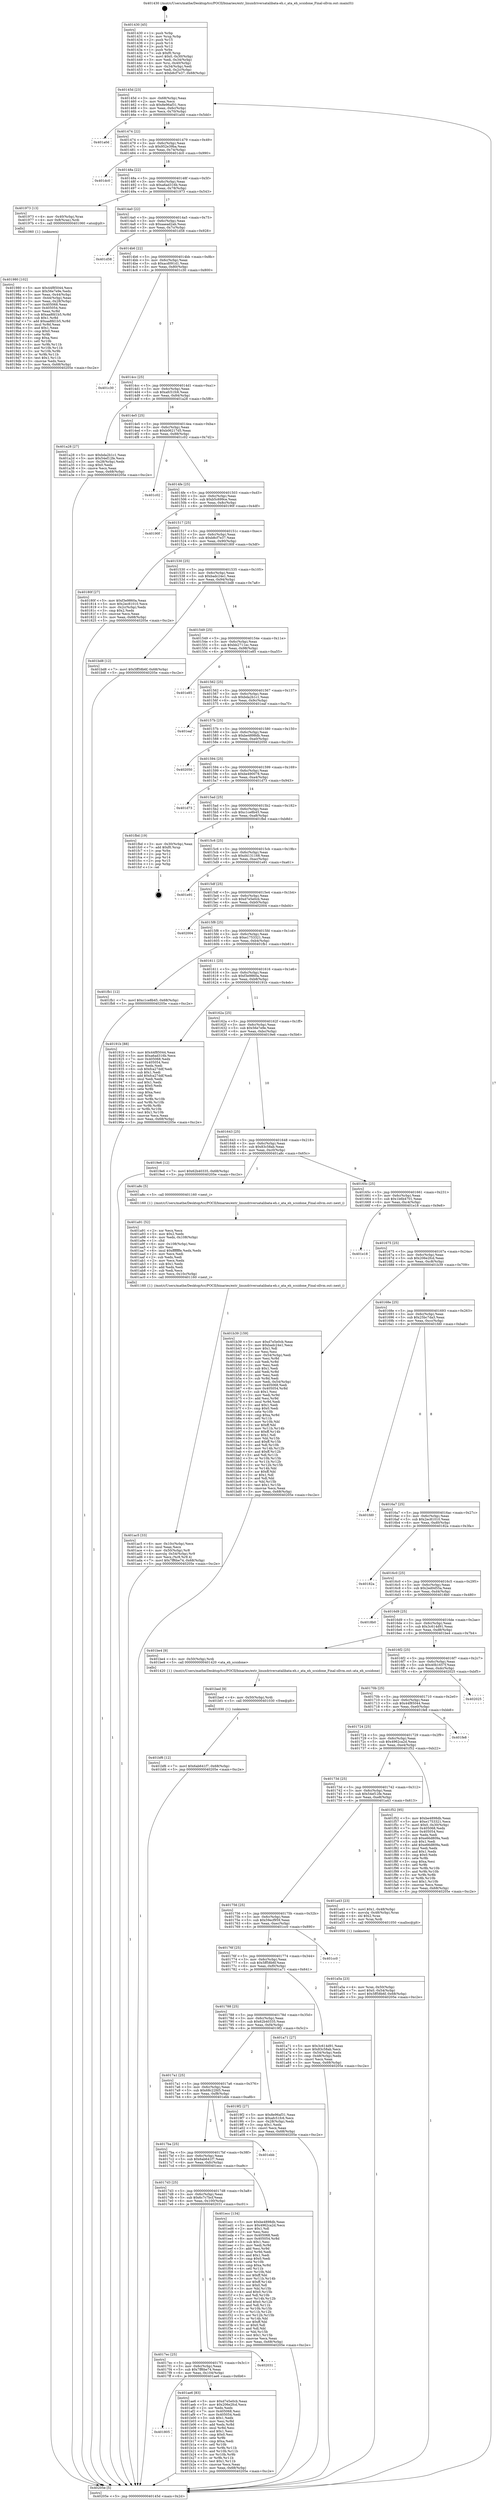 digraph "0x401430" {
  label = "0x401430 (/mnt/c/Users/mathe/Desktop/tcc/POCII/binaries/extr_linuxdriversatalibata-eh.c_ata_eh_scsidone_Final-ollvm.out::main(0))"
  labelloc = "t"
  node[shape=record]

  Entry [label="",width=0.3,height=0.3,shape=circle,fillcolor=black,style=filled]
  "0x40145d" [label="{
     0x40145d [23]\l
     | [instrs]\l
     &nbsp;&nbsp;0x40145d \<+3\>: mov -0x68(%rbp),%eax\l
     &nbsp;&nbsp;0x401460 \<+2\>: mov %eax,%ecx\l
     &nbsp;&nbsp;0x401462 \<+6\>: sub $0x8e96af31,%ecx\l
     &nbsp;&nbsp;0x401468 \<+3\>: mov %eax,-0x6c(%rbp)\l
     &nbsp;&nbsp;0x40146b \<+3\>: mov %ecx,-0x70(%rbp)\l
     &nbsp;&nbsp;0x40146e \<+6\>: je 0000000000401a0d \<main+0x5dd\>\l
  }"]
  "0x401a0d" [label="{
     0x401a0d\l
  }", style=dashed]
  "0x401474" [label="{
     0x401474 [22]\l
     | [instrs]\l
     &nbsp;&nbsp;0x401474 \<+5\>: jmp 0000000000401479 \<main+0x49\>\l
     &nbsp;&nbsp;0x401479 \<+3\>: mov -0x6c(%rbp),%eax\l
     &nbsp;&nbsp;0x40147c \<+5\>: sub $0x952e39ba,%eax\l
     &nbsp;&nbsp;0x401481 \<+3\>: mov %eax,-0x74(%rbp)\l
     &nbsp;&nbsp;0x401484 \<+6\>: je 0000000000401dc0 \<main+0x990\>\l
  }"]
  Exit [label="",width=0.3,height=0.3,shape=circle,fillcolor=black,style=filled,peripheries=2]
  "0x401dc0" [label="{
     0x401dc0\l
  }", style=dashed]
  "0x40148a" [label="{
     0x40148a [22]\l
     | [instrs]\l
     &nbsp;&nbsp;0x40148a \<+5\>: jmp 000000000040148f \<main+0x5f\>\l
     &nbsp;&nbsp;0x40148f \<+3\>: mov -0x6c(%rbp),%eax\l
     &nbsp;&nbsp;0x401492 \<+5\>: sub $0xa6ad316b,%eax\l
     &nbsp;&nbsp;0x401497 \<+3\>: mov %eax,-0x78(%rbp)\l
     &nbsp;&nbsp;0x40149a \<+6\>: je 0000000000401973 \<main+0x543\>\l
  }"]
  "0x401bf6" [label="{
     0x401bf6 [12]\l
     | [instrs]\l
     &nbsp;&nbsp;0x401bf6 \<+7\>: movl $0x6ab641f7,-0x68(%rbp)\l
     &nbsp;&nbsp;0x401bfd \<+5\>: jmp 000000000040205e \<main+0xc2e\>\l
  }"]
  "0x401973" [label="{
     0x401973 [13]\l
     | [instrs]\l
     &nbsp;&nbsp;0x401973 \<+4\>: mov -0x40(%rbp),%rax\l
     &nbsp;&nbsp;0x401977 \<+4\>: mov 0x8(%rax),%rdi\l
     &nbsp;&nbsp;0x40197b \<+5\>: call 0000000000401060 \<atoi@plt\>\l
     | [calls]\l
     &nbsp;&nbsp;0x401060 \{1\} (unknown)\l
  }"]
  "0x4014a0" [label="{
     0x4014a0 [22]\l
     | [instrs]\l
     &nbsp;&nbsp;0x4014a0 \<+5\>: jmp 00000000004014a5 \<main+0x75\>\l
     &nbsp;&nbsp;0x4014a5 \<+3\>: mov -0x6c(%rbp),%eax\l
     &nbsp;&nbsp;0x4014a8 \<+5\>: sub $0xaaead2ab,%eax\l
     &nbsp;&nbsp;0x4014ad \<+3\>: mov %eax,-0x7c(%rbp)\l
     &nbsp;&nbsp;0x4014b0 \<+6\>: je 0000000000401d58 \<main+0x928\>\l
  }"]
  "0x401bed" [label="{
     0x401bed [9]\l
     | [instrs]\l
     &nbsp;&nbsp;0x401bed \<+4\>: mov -0x50(%rbp),%rdi\l
     &nbsp;&nbsp;0x401bf1 \<+5\>: call 0000000000401030 \<free@plt\>\l
     | [calls]\l
     &nbsp;&nbsp;0x401030 \{1\} (unknown)\l
  }"]
  "0x401d58" [label="{
     0x401d58\l
  }", style=dashed]
  "0x4014b6" [label="{
     0x4014b6 [22]\l
     | [instrs]\l
     &nbsp;&nbsp;0x4014b6 \<+5\>: jmp 00000000004014bb \<main+0x8b\>\l
     &nbsp;&nbsp;0x4014bb \<+3\>: mov -0x6c(%rbp),%eax\l
     &nbsp;&nbsp;0x4014be \<+5\>: sub $0xacd091d1,%eax\l
     &nbsp;&nbsp;0x4014c3 \<+3\>: mov %eax,-0x80(%rbp)\l
     &nbsp;&nbsp;0x4014c6 \<+6\>: je 0000000000401c30 \<main+0x800\>\l
  }"]
  "0x401805" [label="{
     0x401805\l
  }", style=dashed]
  "0x401c30" [label="{
     0x401c30\l
  }", style=dashed]
  "0x4014cc" [label="{
     0x4014cc [25]\l
     | [instrs]\l
     &nbsp;&nbsp;0x4014cc \<+5\>: jmp 00000000004014d1 \<main+0xa1\>\l
     &nbsp;&nbsp;0x4014d1 \<+3\>: mov -0x6c(%rbp),%eax\l
     &nbsp;&nbsp;0x4014d4 \<+5\>: sub $0xafc51fc6,%eax\l
     &nbsp;&nbsp;0x4014d9 \<+6\>: mov %eax,-0x84(%rbp)\l
     &nbsp;&nbsp;0x4014df \<+6\>: je 0000000000401a28 \<main+0x5f8\>\l
  }"]
  "0x401ae6" [label="{
     0x401ae6 [83]\l
     | [instrs]\l
     &nbsp;&nbsp;0x401ae6 \<+5\>: mov $0xd7e5e0cb,%eax\l
     &nbsp;&nbsp;0x401aeb \<+5\>: mov $0x206e2fcd,%ecx\l
     &nbsp;&nbsp;0x401af0 \<+2\>: xor %edx,%edx\l
     &nbsp;&nbsp;0x401af2 \<+7\>: mov 0x405068,%esi\l
     &nbsp;&nbsp;0x401af9 \<+7\>: mov 0x405054,%edi\l
     &nbsp;&nbsp;0x401b00 \<+3\>: sub $0x1,%edx\l
     &nbsp;&nbsp;0x401b03 \<+3\>: mov %esi,%r8d\l
     &nbsp;&nbsp;0x401b06 \<+3\>: add %edx,%r8d\l
     &nbsp;&nbsp;0x401b09 \<+4\>: imul %r8d,%esi\l
     &nbsp;&nbsp;0x401b0d \<+3\>: and $0x1,%esi\l
     &nbsp;&nbsp;0x401b10 \<+3\>: cmp $0x0,%esi\l
     &nbsp;&nbsp;0x401b13 \<+4\>: sete %r9b\l
     &nbsp;&nbsp;0x401b17 \<+3\>: cmp $0xa,%edi\l
     &nbsp;&nbsp;0x401b1a \<+4\>: setl %r10b\l
     &nbsp;&nbsp;0x401b1e \<+3\>: mov %r9b,%r11b\l
     &nbsp;&nbsp;0x401b21 \<+3\>: and %r10b,%r11b\l
     &nbsp;&nbsp;0x401b24 \<+3\>: xor %r10b,%r9b\l
     &nbsp;&nbsp;0x401b27 \<+3\>: or %r9b,%r11b\l
     &nbsp;&nbsp;0x401b2a \<+4\>: test $0x1,%r11b\l
     &nbsp;&nbsp;0x401b2e \<+3\>: cmovne %ecx,%eax\l
     &nbsp;&nbsp;0x401b31 \<+3\>: mov %eax,-0x68(%rbp)\l
     &nbsp;&nbsp;0x401b34 \<+5\>: jmp 000000000040205e \<main+0xc2e\>\l
  }"]
  "0x401a28" [label="{
     0x401a28 [27]\l
     | [instrs]\l
     &nbsp;&nbsp;0x401a28 \<+5\>: mov $0xbda2b1c1,%eax\l
     &nbsp;&nbsp;0x401a2d \<+5\>: mov $0x54ef12fe,%ecx\l
     &nbsp;&nbsp;0x401a32 \<+3\>: mov -0x28(%rbp),%edx\l
     &nbsp;&nbsp;0x401a35 \<+3\>: cmp $0x0,%edx\l
     &nbsp;&nbsp;0x401a38 \<+3\>: cmove %ecx,%eax\l
     &nbsp;&nbsp;0x401a3b \<+3\>: mov %eax,-0x68(%rbp)\l
     &nbsp;&nbsp;0x401a3e \<+5\>: jmp 000000000040205e \<main+0xc2e\>\l
  }"]
  "0x4014e5" [label="{
     0x4014e5 [25]\l
     | [instrs]\l
     &nbsp;&nbsp;0x4014e5 \<+5\>: jmp 00000000004014ea \<main+0xba\>\l
     &nbsp;&nbsp;0x4014ea \<+3\>: mov -0x6c(%rbp),%eax\l
     &nbsp;&nbsp;0x4014ed \<+5\>: sub $0xb06217d5,%eax\l
     &nbsp;&nbsp;0x4014f2 \<+6\>: mov %eax,-0x88(%rbp)\l
     &nbsp;&nbsp;0x4014f8 \<+6\>: je 0000000000401c02 \<main+0x7d2\>\l
  }"]
  "0x4017ec" [label="{
     0x4017ec [25]\l
     | [instrs]\l
     &nbsp;&nbsp;0x4017ec \<+5\>: jmp 00000000004017f1 \<main+0x3c1\>\l
     &nbsp;&nbsp;0x4017f1 \<+3\>: mov -0x6c(%rbp),%eax\l
     &nbsp;&nbsp;0x4017f4 \<+5\>: sub $0x7ff6be74,%eax\l
     &nbsp;&nbsp;0x4017f9 \<+6\>: mov %eax,-0x104(%rbp)\l
     &nbsp;&nbsp;0x4017ff \<+6\>: je 0000000000401ae6 \<main+0x6b6\>\l
  }"]
  "0x401c02" [label="{
     0x401c02\l
  }", style=dashed]
  "0x4014fe" [label="{
     0x4014fe [25]\l
     | [instrs]\l
     &nbsp;&nbsp;0x4014fe \<+5\>: jmp 0000000000401503 \<main+0xd3\>\l
     &nbsp;&nbsp;0x401503 \<+3\>: mov -0x6c(%rbp),%eax\l
     &nbsp;&nbsp;0x401506 \<+5\>: sub $0xb5c699ce,%eax\l
     &nbsp;&nbsp;0x40150b \<+6\>: mov %eax,-0x8c(%rbp)\l
     &nbsp;&nbsp;0x401511 \<+6\>: je 000000000040190f \<main+0x4df\>\l
  }"]
  "0x402031" [label="{
     0x402031\l
  }", style=dashed]
  "0x40190f" [label="{
     0x40190f\l
  }", style=dashed]
  "0x401517" [label="{
     0x401517 [25]\l
     | [instrs]\l
     &nbsp;&nbsp;0x401517 \<+5\>: jmp 000000000040151c \<main+0xec\>\l
     &nbsp;&nbsp;0x40151c \<+3\>: mov -0x6c(%rbp),%eax\l
     &nbsp;&nbsp;0x40151f \<+5\>: sub $0xb8cf7e37,%eax\l
     &nbsp;&nbsp;0x401524 \<+6\>: mov %eax,-0x90(%rbp)\l
     &nbsp;&nbsp;0x40152a \<+6\>: je 000000000040180f \<main+0x3df\>\l
  }"]
  "0x4017d3" [label="{
     0x4017d3 [25]\l
     | [instrs]\l
     &nbsp;&nbsp;0x4017d3 \<+5\>: jmp 00000000004017d8 \<main+0x3a8\>\l
     &nbsp;&nbsp;0x4017d8 \<+3\>: mov -0x6c(%rbp),%eax\l
     &nbsp;&nbsp;0x4017db \<+5\>: sub $0x6c7c7bcf,%eax\l
     &nbsp;&nbsp;0x4017e0 \<+6\>: mov %eax,-0x100(%rbp)\l
     &nbsp;&nbsp;0x4017e6 \<+6\>: je 0000000000402031 \<main+0xc01\>\l
  }"]
  "0x40180f" [label="{
     0x40180f [27]\l
     | [instrs]\l
     &nbsp;&nbsp;0x40180f \<+5\>: mov $0xf3e9860a,%eax\l
     &nbsp;&nbsp;0x401814 \<+5\>: mov $0x2ec81010,%ecx\l
     &nbsp;&nbsp;0x401819 \<+3\>: mov -0x2c(%rbp),%edx\l
     &nbsp;&nbsp;0x40181c \<+3\>: cmp $0x2,%edx\l
     &nbsp;&nbsp;0x40181f \<+3\>: cmovne %ecx,%eax\l
     &nbsp;&nbsp;0x401822 \<+3\>: mov %eax,-0x68(%rbp)\l
     &nbsp;&nbsp;0x401825 \<+5\>: jmp 000000000040205e \<main+0xc2e\>\l
  }"]
  "0x401530" [label="{
     0x401530 [25]\l
     | [instrs]\l
     &nbsp;&nbsp;0x401530 \<+5\>: jmp 0000000000401535 \<main+0x105\>\l
     &nbsp;&nbsp;0x401535 \<+3\>: mov -0x6c(%rbp),%eax\l
     &nbsp;&nbsp;0x401538 \<+5\>: sub $0xbadc24e1,%eax\l
     &nbsp;&nbsp;0x40153d \<+6\>: mov %eax,-0x94(%rbp)\l
     &nbsp;&nbsp;0x401543 \<+6\>: je 0000000000401bd8 \<main+0x7a8\>\l
  }"]
  "0x40205e" [label="{
     0x40205e [5]\l
     | [instrs]\l
     &nbsp;&nbsp;0x40205e \<+5\>: jmp 000000000040145d \<main+0x2d\>\l
  }"]
  "0x401430" [label="{
     0x401430 [45]\l
     | [instrs]\l
     &nbsp;&nbsp;0x401430 \<+1\>: push %rbp\l
     &nbsp;&nbsp;0x401431 \<+3\>: mov %rsp,%rbp\l
     &nbsp;&nbsp;0x401434 \<+2\>: push %r15\l
     &nbsp;&nbsp;0x401436 \<+2\>: push %r14\l
     &nbsp;&nbsp;0x401438 \<+2\>: push %r12\l
     &nbsp;&nbsp;0x40143a \<+1\>: push %rbx\l
     &nbsp;&nbsp;0x40143b \<+7\>: sub $0xf0,%rsp\l
     &nbsp;&nbsp;0x401442 \<+7\>: movl $0x0,-0x30(%rbp)\l
     &nbsp;&nbsp;0x401449 \<+3\>: mov %edi,-0x34(%rbp)\l
     &nbsp;&nbsp;0x40144c \<+4\>: mov %rsi,-0x40(%rbp)\l
     &nbsp;&nbsp;0x401450 \<+3\>: mov -0x34(%rbp),%edi\l
     &nbsp;&nbsp;0x401453 \<+3\>: mov %edi,-0x2c(%rbp)\l
     &nbsp;&nbsp;0x401456 \<+7\>: movl $0xb8cf7e37,-0x68(%rbp)\l
  }"]
  "0x401ecc" [label="{
     0x401ecc [134]\l
     | [instrs]\l
     &nbsp;&nbsp;0x401ecc \<+5\>: mov $0xbe4898db,%eax\l
     &nbsp;&nbsp;0x401ed1 \<+5\>: mov $0x4962ca2d,%ecx\l
     &nbsp;&nbsp;0x401ed6 \<+2\>: mov $0x1,%dl\l
     &nbsp;&nbsp;0x401ed8 \<+2\>: xor %esi,%esi\l
     &nbsp;&nbsp;0x401eda \<+7\>: mov 0x405068,%edi\l
     &nbsp;&nbsp;0x401ee1 \<+8\>: mov 0x405054,%r8d\l
     &nbsp;&nbsp;0x401ee9 \<+3\>: sub $0x1,%esi\l
     &nbsp;&nbsp;0x401eec \<+3\>: mov %edi,%r9d\l
     &nbsp;&nbsp;0x401eef \<+3\>: add %esi,%r9d\l
     &nbsp;&nbsp;0x401ef2 \<+4\>: imul %r9d,%edi\l
     &nbsp;&nbsp;0x401ef6 \<+3\>: and $0x1,%edi\l
     &nbsp;&nbsp;0x401ef9 \<+3\>: cmp $0x0,%edi\l
     &nbsp;&nbsp;0x401efc \<+4\>: sete %r10b\l
     &nbsp;&nbsp;0x401f00 \<+4\>: cmp $0xa,%r8d\l
     &nbsp;&nbsp;0x401f04 \<+4\>: setl %r11b\l
     &nbsp;&nbsp;0x401f08 \<+3\>: mov %r10b,%bl\l
     &nbsp;&nbsp;0x401f0b \<+3\>: xor $0xff,%bl\l
     &nbsp;&nbsp;0x401f0e \<+3\>: mov %r11b,%r14b\l
     &nbsp;&nbsp;0x401f11 \<+4\>: xor $0xff,%r14b\l
     &nbsp;&nbsp;0x401f15 \<+3\>: xor $0x0,%dl\l
     &nbsp;&nbsp;0x401f18 \<+3\>: mov %bl,%r15b\l
     &nbsp;&nbsp;0x401f1b \<+4\>: and $0x0,%r15b\l
     &nbsp;&nbsp;0x401f1f \<+3\>: and %dl,%r10b\l
     &nbsp;&nbsp;0x401f22 \<+3\>: mov %r14b,%r12b\l
     &nbsp;&nbsp;0x401f25 \<+4\>: and $0x0,%r12b\l
     &nbsp;&nbsp;0x401f29 \<+3\>: and %dl,%r11b\l
     &nbsp;&nbsp;0x401f2c \<+3\>: or %r10b,%r15b\l
     &nbsp;&nbsp;0x401f2f \<+3\>: or %r11b,%r12b\l
     &nbsp;&nbsp;0x401f32 \<+3\>: xor %r12b,%r15b\l
     &nbsp;&nbsp;0x401f35 \<+3\>: or %r14b,%bl\l
     &nbsp;&nbsp;0x401f38 \<+3\>: xor $0xff,%bl\l
     &nbsp;&nbsp;0x401f3b \<+3\>: or $0x0,%dl\l
     &nbsp;&nbsp;0x401f3e \<+2\>: and %dl,%bl\l
     &nbsp;&nbsp;0x401f40 \<+3\>: or %bl,%r15b\l
     &nbsp;&nbsp;0x401f43 \<+4\>: test $0x1,%r15b\l
     &nbsp;&nbsp;0x401f47 \<+3\>: cmovne %ecx,%eax\l
     &nbsp;&nbsp;0x401f4a \<+3\>: mov %eax,-0x68(%rbp)\l
     &nbsp;&nbsp;0x401f4d \<+5\>: jmp 000000000040205e \<main+0xc2e\>\l
  }"]
  "0x401bd8" [label="{
     0x401bd8 [12]\l
     | [instrs]\l
     &nbsp;&nbsp;0x401bd8 \<+7\>: movl $0x5ff58b6f,-0x68(%rbp)\l
     &nbsp;&nbsp;0x401bdf \<+5\>: jmp 000000000040205e \<main+0xc2e\>\l
  }"]
  "0x401549" [label="{
     0x401549 [25]\l
     | [instrs]\l
     &nbsp;&nbsp;0x401549 \<+5\>: jmp 000000000040154e \<main+0x11e\>\l
     &nbsp;&nbsp;0x40154e \<+3\>: mov -0x6c(%rbp),%eax\l
     &nbsp;&nbsp;0x401551 \<+5\>: sub $0xbb2711ec,%eax\l
     &nbsp;&nbsp;0x401556 \<+6\>: mov %eax,-0x98(%rbp)\l
     &nbsp;&nbsp;0x40155c \<+6\>: je 0000000000401e85 \<main+0xa55\>\l
  }"]
  "0x4017ba" [label="{
     0x4017ba [25]\l
     | [instrs]\l
     &nbsp;&nbsp;0x4017ba \<+5\>: jmp 00000000004017bf \<main+0x38f\>\l
     &nbsp;&nbsp;0x4017bf \<+3\>: mov -0x6c(%rbp),%eax\l
     &nbsp;&nbsp;0x4017c2 \<+5\>: sub $0x6ab641f7,%eax\l
     &nbsp;&nbsp;0x4017c7 \<+6\>: mov %eax,-0xfc(%rbp)\l
     &nbsp;&nbsp;0x4017cd \<+6\>: je 0000000000401ecc \<main+0xa9c\>\l
  }"]
  "0x401e85" [label="{
     0x401e85\l
  }", style=dashed]
  "0x401562" [label="{
     0x401562 [25]\l
     | [instrs]\l
     &nbsp;&nbsp;0x401562 \<+5\>: jmp 0000000000401567 \<main+0x137\>\l
     &nbsp;&nbsp;0x401567 \<+3\>: mov -0x6c(%rbp),%eax\l
     &nbsp;&nbsp;0x40156a \<+5\>: sub $0xbda2b1c1,%eax\l
     &nbsp;&nbsp;0x40156f \<+6\>: mov %eax,-0x9c(%rbp)\l
     &nbsp;&nbsp;0x401575 \<+6\>: je 0000000000401eaf \<main+0xa7f\>\l
  }"]
  "0x401ebb" [label="{
     0x401ebb\l
  }", style=dashed]
  "0x401eaf" [label="{
     0x401eaf\l
  }", style=dashed]
  "0x40157b" [label="{
     0x40157b [25]\l
     | [instrs]\l
     &nbsp;&nbsp;0x40157b \<+5\>: jmp 0000000000401580 \<main+0x150\>\l
     &nbsp;&nbsp;0x401580 \<+3\>: mov -0x6c(%rbp),%eax\l
     &nbsp;&nbsp;0x401583 \<+5\>: sub $0xbe4898db,%eax\l
     &nbsp;&nbsp;0x401588 \<+6\>: mov %eax,-0xa0(%rbp)\l
     &nbsp;&nbsp;0x40158e \<+6\>: je 0000000000402050 \<main+0xc20\>\l
  }"]
  "0x401ac5" [label="{
     0x401ac5 [33]\l
     | [instrs]\l
     &nbsp;&nbsp;0x401ac5 \<+6\>: mov -0x10c(%rbp),%ecx\l
     &nbsp;&nbsp;0x401acb \<+3\>: imul %eax,%ecx\l
     &nbsp;&nbsp;0x401ace \<+4\>: mov -0x50(%rbp),%r8\l
     &nbsp;&nbsp;0x401ad2 \<+4\>: movslq -0x54(%rbp),%r9\l
     &nbsp;&nbsp;0x401ad6 \<+4\>: mov %ecx,(%r8,%r9,4)\l
     &nbsp;&nbsp;0x401ada \<+7\>: movl $0x7ff6be74,-0x68(%rbp)\l
     &nbsp;&nbsp;0x401ae1 \<+5\>: jmp 000000000040205e \<main+0xc2e\>\l
  }"]
  "0x402050" [label="{
     0x402050\l
  }", style=dashed]
  "0x401594" [label="{
     0x401594 [25]\l
     | [instrs]\l
     &nbsp;&nbsp;0x401594 \<+5\>: jmp 0000000000401599 \<main+0x169\>\l
     &nbsp;&nbsp;0x401599 \<+3\>: mov -0x6c(%rbp),%eax\l
     &nbsp;&nbsp;0x40159c \<+5\>: sub $0xbe490078,%eax\l
     &nbsp;&nbsp;0x4015a1 \<+6\>: mov %eax,-0xa4(%rbp)\l
     &nbsp;&nbsp;0x4015a7 \<+6\>: je 0000000000401d73 \<main+0x943\>\l
  }"]
  "0x401a91" [label="{
     0x401a91 [52]\l
     | [instrs]\l
     &nbsp;&nbsp;0x401a91 \<+2\>: xor %ecx,%ecx\l
     &nbsp;&nbsp;0x401a93 \<+5\>: mov $0x2,%edx\l
     &nbsp;&nbsp;0x401a98 \<+6\>: mov %edx,-0x108(%rbp)\l
     &nbsp;&nbsp;0x401a9e \<+1\>: cltd\l
     &nbsp;&nbsp;0x401a9f \<+6\>: mov -0x108(%rbp),%esi\l
     &nbsp;&nbsp;0x401aa5 \<+2\>: idiv %esi\l
     &nbsp;&nbsp;0x401aa7 \<+6\>: imul $0xfffffffe,%edx,%edx\l
     &nbsp;&nbsp;0x401aad \<+2\>: mov %ecx,%edi\l
     &nbsp;&nbsp;0x401aaf \<+2\>: sub %edx,%edi\l
     &nbsp;&nbsp;0x401ab1 \<+2\>: mov %ecx,%edx\l
     &nbsp;&nbsp;0x401ab3 \<+3\>: sub $0x1,%edx\l
     &nbsp;&nbsp;0x401ab6 \<+2\>: add %edx,%edi\l
     &nbsp;&nbsp;0x401ab8 \<+2\>: sub %edi,%ecx\l
     &nbsp;&nbsp;0x401aba \<+6\>: mov %ecx,-0x10c(%rbp)\l
     &nbsp;&nbsp;0x401ac0 \<+5\>: call 0000000000401160 \<next_i\>\l
     | [calls]\l
     &nbsp;&nbsp;0x401160 \{1\} (/mnt/c/Users/mathe/Desktop/tcc/POCII/binaries/extr_linuxdriversatalibata-eh.c_ata_eh_scsidone_Final-ollvm.out::next_i)\l
  }"]
  "0x401d73" [label="{
     0x401d73\l
  }", style=dashed]
  "0x4015ad" [label="{
     0x4015ad [25]\l
     | [instrs]\l
     &nbsp;&nbsp;0x4015ad \<+5\>: jmp 00000000004015b2 \<main+0x182\>\l
     &nbsp;&nbsp;0x4015b2 \<+3\>: mov -0x6c(%rbp),%eax\l
     &nbsp;&nbsp;0x4015b5 \<+5\>: sub $0xc1ce8b45,%eax\l
     &nbsp;&nbsp;0x4015ba \<+6\>: mov %eax,-0xa8(%rbp)\l
     &nbsp;&nbsp;0x4015c0 \<+6\>: je 0000000000401fbd \<main+0xb8d\>\l
  }"]
  "0x401a5a" [label="{
     0x401a5a [23]\l
     | [instrs]\l
     &nbsp;&nbsp;0x401a5a \<+4\>: mov %rax,-0x50(%rbp)\l
     &nbsp;&nbsp;0x401a5e \<+7\>: movl $0x0,-0x54(%rbp)\l
     &nbsp;&nbsp;0x401a65 \<+7\>: movl $0x5ff58b6f,-0x68(%rbp)\l
     &nbsp;&nbsp;0x401a6c \<+5\>: jmp 000000000040205e \<main+0xc2e\>\l
  }"]
  "0x401fbd" [label="{
     0x401fbd [19]\l
     | [instrs]\l
     &nbsp;&nbsp;0x401fbd \<+3\>: mov -0x30(%rbp),%eax\l
     &nbsp;&nbsp;0x401fc0 \<+7\>: add $0xf0,%rsp\l
     &nbsp;&nbsp;0x401fc7 \<+1\>: pop %rbx\l
     &nbsp;&nbsp;0x401fc8 \<+2\>: pop %r12\l
     &nbsp;&nbsp;0x401fca \<+2\>: pop %r14\l
     &nbsp;&nbsp;0x401fcc \<+2\>: pop %r15\l
     &nbsp;&nbsp;0x401fce \<+1\>: pop %rbp\l
     &nbsp;&nbsp;0x401fcf \<+1\>: ret\l
  }"]
  "0x4015c6" [label="{
     0x4015c6 [25]\l
     | [instrs]\l
     &nbsp;&nbsp;0x4015c6 \<+5\>: jmp 00000000004015cb \<main+0x19b\>\l
     &nbsp;&nbsp;0x4015cb \<+3\>: mov -0x6c(%rbp),%eax\l
     &nbsp;&nbsp;0x4015ce \<+5\>: sub $0xd4131168,%eax\l
     &nbsp;&nbsp;0x4015d3 \<+6\>: mov %eax,-0xac(%rbp)\l
     &nbsp;&nbsp;0x4015d9 \<+6\>: je 0000000000401e91 \<main+0xa61\>\l
  }"]
  "0x4017a1" [label="{
     0x4017a1 [25]\l
     | [instrs]\l
     &nbsp;&nbsp;0x4017a1 \<+5\>: jmp 00000000004017a6 \<main+0x376\>\l
     &nbsp;&nbsp;0x4017a6 \<+3\>: mov -0x6c(%rbp),%eax\l
     &nbsp;&nbsp;0x4017a9 \<+5\>: sub $0x68c22fd5,%eax\l
     &nbsp;&nbsp;0x4017ae \<+6\>: mov %eax,-0xf8(%rbp)\l
     &nbsp;&nbsp;0x4017b4 \<+6\>: je 0000000000401ebb \<main+0xa8b\>\l
  }"]
  "0x401e91" [label="{
     0x401e91\l
  }", style=dashed]
  "0x4015df" [label="{
     0x4015df [25]\l
     | [instrs]\l
     &nbsp;&nbsp;0x4015df \<+5\>: jmp 00000000004015e4 \<main+0x1b4\>\l
     &nbsp;&nbsp;0x4015e4 \<+3\>: mov -0x6c(%rbp),%eax\l
     &nbsp;&nbsp;0x4015e7 \<+5\>: sub $0xd7e5e0cb,%eax\l
     &nbsp;&nbsp;0x4015ec \<+6\>: mov %eax,-0xb0(%rbp)\l
     &nbsp;&nbsp;0x4015f2 \<+6\>: je 0000000000402004 \<main+0xbd4\>\l
  }"]
  "0x4019f2" [label="{
     0x4019f2 [27]\l
     | [instrs]\l
     &nbsp;&nbsp;0x4019f2 \<+5\>: mov $0x8e96af31,%eax\l
     &nbsp;&nbsp;0x4019f7 \<+5\>: mov $0xafc51fc6,%ecx\l
     &nbsp;&nbsp;0x4019fc \<+3\>: mov -0x28(%rbp),%edx\l
     &nbsp;&nbsp;0x4019ff \<+3\>: cmp $0x1,%edx\l
     &nbsp;&nbsp;0x401a02 \<+3\>: cmovl %ecx,%eax\l
     &nbsp;&nbsp;0x401a05 \<+3\>: mov %eax,-0x68(%rbp)\l
     &nbsp;&nbsp;0x401a08 \<+5\>: jmp 000000000040205e \<main+0xc2e\>\l
  }"]
  "0x402004" [label="{
     0x402004\l
  }", style=dashed]
  "0x4015f8" [label="{
     0x4015f8 [25]\l
     | [instrs]\l
     &nbsp;&nbsp;0x4015f8 \<+5\>: jmp 00000000004015fd \<main+0x1cd\>\l
     &nbsp;&nbsp;0x4015fd \<+3\>: mov -0x6c(%rbp),%eax\l
     &nbsp;&nbsp;0x401600 \<+5\>: sub $0xe1753321,%eax\l
     &nbsp;&nbsp;0x401605 \<+6\>: mov %eax,-0xb4(%rbp)\l
     &nbsp;&nbsp;0x40160b \<+6\>: je 0000000000401fb1 \<main+0xb81\>\l
  }"]
  "0x401788" [label="{
     0x401788 [25]\l
     | [instrs]\l
     &nbsp;&nbsp;0x401788 \<+5\>: jmp 000000000040178d \<main+0x35d\>\l
     &nbsp;&nbsp;0x40178d \<+3\>: mov -0x6c(%rbp),%eax\l
     &nbsp;&nbsp;0x401790 \<+5\>: sub $0x62b40335,%eax\l
     &nbsp;&nbsp;0x401795 \<+6\>: mov %eax,-0xf4(%rbp)\l
     &nbsp;&nbsp;0x40179b \<+6\>: je 00000000004019f2 \<main+0x5c2\>\l
  }"]
  "0x401fb1" [label="{
     0x401fb1 [12]\l
     | [instrs]\l
     &nbsp;&nbsp;0x401fb1 \<+7\>: movl $0xc1ce8b45,-0x68(%rbp)\l
     &nbsp;&nbsp;0x401fb8 \<+5\>: jmp 000000000040205e \<main+0xc2e\>\l
  }"]
  "0x401611" [label="{
     0x401611 [25]\l
     | [instrs]\l
     &nbsp;&nbsp;0x401611 \<+5\>: jmp 0000000000401616 \<main+0x1e6\>\l
     &nbsp;&nbsp;0x401616 \<+3\>: mov -0x6c(%rbp),%eax\l
     &nbsp;&nbsp;0x401619 \<+5\>: sub $0xf3e9860a,%eax\l
     &nbsp;&nbsp;0x40161e \<+6\>: mov %eax,-0xb8(%rbp)\l
     &nbsp;&nbsp;0x401624 \<+6\>: je 000000000040191b \<main+0x4eb\>\l
  }"]
  "0x401a71" [label="{
     0x401a71 [27]\l
     | [instrs]\l
     &nbsp;&nbsp;0x401a71 \<+5\>: mov $0x3c614d91,%eax\l
     &nbsp;&nbsp;0x401a76 \<+5\>: mov $0x83c58ab,%ecx\l
     &nbsp;&nbsp;0x401a7b \<+3\>: mov -0x54(%rbp),%edx\l
     &nbsp;&nbsp;0x401a7e \<+3\>: cmp -0x48(%rbp),%edx\l
     &nbsp;&nbsp;0x401a81 \<+3\>: cmovl %ecx,%eax\l
     &nbsp;&nbsp;0x401a84 \<+3\>: mov %eax,-0x68(%rbp)\l
     &nbsp;&nbsp;0x401a87 \<+5\>: jmp 000000000040205e \<main+0xc2e\>\l
  }"]
  "0x40191b" [label="{
     0x40191b [88]\l
     | [instrs]\l
     &nbsp;&nbsp;0x40191b \<+5\>: mov $0x44f85044,%eax\l
     &nbsp;&nbsp;0x401920 \<+5\>: mov $0xa6ad316b,%ecx\l
     &nbsp;&nbsp;0x401925 \<+7\>: mov 0x405068,%edx\l
     &nbsp;&nbsp;0x40192c \<+7\>: mov 0x405054,%esi\l
     &nbsp;&nbsp;0x401933 \<+2\>: mov %edx,%edi\l
     &nbsp;&nbsp;0x401935 \<+6\>: sub $0xfca27ddf,%edi\l
     &nbsp;&nbsp;0x40193b \<+3\>: sub $0x1,%edi\l
     &nbsp;&nbsp;0x40193e \<+6\>: add $0xfca27ddf,%edi\l
     &nbsp;&nbsp;0x401944 \<+3\>: imul %edi,%edx\l
     &nbsp;&nbsp;0x401947 \<+3\>: and $0x1,%edx\l
     &nbsp;&nbsp;0x40194a \<+3\>: cmp $0x0,%edx\l
     &nbsp;&nbsp;0x40194d \<+4\>: sete %r8b\l
     &nbsp;&nbsp;0x401951 \<+3\>: cmp $0xa,%esi\l
     &nbsp;&nbsp;0x401954 \<+4\>: setl %r9b\l
     &nbsp;&nbsp;0x401958 \<+3\>: mov %r8b,%r10b\l
     &nbsp;&nbsp;0x40195b \<+3\>: and %r9b,%r10b\l
     &nbsp;&nbsp;0x40195e \<+3\>: xor %r9b,%r8b\l
     &nbsp;&nbsp;0x401961 \<+3\>: or %r8b,%r10b\l
     &nbsp;&nbsp;0x401964 \<+4\>: test $0x1,%r10b\l
     &nbsp;&nbsp;0x401968 \<+3\>: cmovne %ecx,%eax\l
     &nbsp;&nbsp;0x40196b \<+3\>: mov %eax,-0x68(%rbp)\l
     &nbsp;&nbsp;0x40196e \<+5\>: jmp 000000000040205e \<main+0xc2e\>\l
  }"]
  "0x40162a" [label="{
     0x40162a [25]\l
     | [instrs]\l
     &nbsp;&nbsp;0x40162a \<+5\>: jmp 000000000040162f \<main+0x1ff\>\l
     &nbsp;&nbsp;0x40162f \<+3\>: mov -0x6c(%rbp),%eax\l
     &nbsp;&nbsp;0x401632 \<+5\>: sub $0x56e7e9e,%eax\l
     &nbsp;&nbsp;0x401637 \<+6\>: mov %eax,-0xbc(%rbp)\l
     &nbsp;&nbsp;0x40163d \<+6\>: je 00000000004019e6 \<main+0x5b6\>\l
  }"]
  "0x401980" [label="{
     0x401980 [102]\l
     | [instrs]\l
     &nbsp;&nbsp;0x401980 \<+5\>: mov $0x44f85044,%ecx\l
     &nbsp;&nbsp;0x401985 \<+5\>: mov $0x56e7e9e,%edx\l
     &nbsp;&nbsp;0x40198a \<+3\>: mov %eax,-0x44(%rbp)\l
     &nbsp;&nbsp;0x40198d \<+3\>: mov -0x44(%rbp),%eax\l
     &nbsp;&nbsp;0x401990 \<+3\>: mov %eax,-0x28(%rbp)\l
     &nbsp;&nbsp;0x401993 \<+7\>: mov 0x405068,%eax\l
     &nbsp;&nbsp;0x40199a \<+7\>: mov 0x405054,%esi\l
     &nbsp;&nbsp;0x4019a1 \<+3\>: mov %eax,%r8d\l
     &nbsp;&nbsp;0x4019a4 \<+7\>: sub $0xaa8fd1b5,%r8d\l
     &nbsp;&nbsp;0x4019ab \<+4\>: sub $0x1,%r8d\l
     &nbsp;&nbsp;0x4019af \<+7\>: add $0xaa8fd1b5,%r8d\l
     &nbsp;&nbsp;0x4019b6 \<+4\>: imul %r8d,%eax\l
     &nbsp;&nbsp;0x4019ba \<+3\>: and $0x1,%eax\l
     &nbsp;&nbsp;0x4019bd \<+3\>: cmp $0x0,%eax\l
     &nbsp;&nbsp;0x4019c0 \<+4\>: sete %r9b\l
     &nbsp;&nbsp;0x4019c4 \<+3\>: cmp $0xa,%esi\l
     &nbsp;&nbsp;0x4019c7 \<+4\>: setl %r10b\l
     &nbsp;&nbsp;0x4019cb \<+3\>: mov %r9b,%r11b\l
     &nbsp;&nbsp;0x4019ce \<+3\>: and %r10b,%r11b\l
     &nbsp;&nbsp;0x4019d1 \<+3\>: xor %r10b,%r9b\l
     &nbsp;&nbsp;0x4019d4 \<+3\>: or %r9b,%r11b\l
     &nbsp;&nbsp;0x4019d7 \<+4\>: test $0x1,%r11b\l
     &nbsp;&nbsp;0x4019db \<+3\>: cmovne %edx,%ecx\l
     &nbsp;&nbsp;0x4019de \<+3\>: mov %ecx,-0x68(%rbp)\l
     &nbsp;&nbsp;0x4019e1 \<+5\>: jmp 000000000040205e \<main+0xc2e\>\l
  }"]
  "0x40176f" [label="{
     0x40176f [25]\l
     | [instrs]\l
     &nbsp;&nbsp;0x40176f \<+5\>: jmp 0000000000401774 \<main+0x344\>\l
     &nbsp;&nbsp;0x401774 \<+3\>: mov -0x6c(%rbp),%eax\l
     &nbsp;&nbsp;0x401777 \<+5\>: sub $0x5ff58b6f,%eax\l
     &nbsp;&nbsp;0x40177c \<+6\>: mov %eax,-0xf0(%rbp)\l
     &nbsp;&nbsp;0x401782 \<+6\>: je 0000000000401a71 \<main+0x641\>\l
  }"]
  "0x4019e6" [label="{
     0x4019e6 [12]\l
     | [instrs]\l
     &nbsp;&nbsp;0x4019e6 \<+7\>: movl $0x62b40335,-0x68(%rbp)\l
     &nbsp;&nbsp;0x4019ed \<+5\>: jmp 000000000040205e \<main+0xc2e\>\l
  }"]
  "0x401643" [label="{
     0x401643 [25]\l
     | [instrs]\l
     &nbsp;&nbsp;0x401643 \<+5\>: jmp 0000000000401648 \<main+0x218\>\l
     &nbsp;&nbsp;0x401648 \<+3\>: mov -0x6c(%rbp),%eax\l
     &nbsp;&nbsp;0x40164b \<+5\>: sub $0x83c58ab,%eax\l
     &nbsp;&nbsp;0x401650 \<+6\>: mov %eax,-0xc0(%rbp)\l
     &nbsp;&nbsp;0x401656 \<+6\>: je 0000000000401a8c \<main+0x65c\>\l
  }"]
  "0x401cc0" [label="{
     0x401cc0\l
  }", style=dashed]
  "0x401a8c" [label="{
     0x401a8c [5]\l
     | [instrs]\l
     &nbsp;&nbsp;0x401a8c \<+5\>: call 0000000000401160 \<next_i\>\l
     | [calls]\l
     &nbsp;&nbsp;0x401160 \{1\} (/mnt/c/Users/mathe/Desktop/tcc/POCII/binaries/extr_linuxdriversatalibata-eh.c_ata_eh_scsidone_Final-ollvm.out::next_i)\l
  }"]
  "0x40165c" [label="{
     0x40165c [25]\l
     | [instrs]\l
     &nbsp;&nbsp;0x40165c \<+5\>: jmp 0000000000401661 \<main+0x231\>\l
     &nbsp;&nbsp;0x401661 \<+3\>: mov -0x6c(%rbp),%eax\l
     &nbsp;&nbsp;0x401664 \<+5\>: sub $0x1b6b4701,%eax\l
     &nbsp;&nbsp;0x401669 \<+6\>: mov %eax,-0xc4(%rbp)\l
     &nbsp;&nbsp;0x40166f \<+6\>: je 0000000000401e18 \<main+0x9e8\>\l
  }"]
  "0x401756" [label="{
     0x401756 [25]\l
     | [instrs]\l
     &nbsp;&nbsp;0x401756 \<+5\>: jmp 000000000040175b \<main+0x32b\>\l
     &nbsp;&nbsp;0x40175b \<+3\>: mov -0x6c(%rbp),%eax\l
     &nbsp;&nbsp;0x40175e \<+5\>: sub $0x59ecf959,%eax\l
     &nbsp;&nbsp;0x401763 \<+6\>: mov %eax,-0xec(%rbp)\l
     &nbsp;&nbsp;0x401769 \<+6\>: je 0000000000401cc0 \<main+0x890\>\l
  }"]
  "0x401e18" [label="{
     0x401e18\l
  }", style=dashed]
  "0x401675" [label="{
     0x401675 [25]\l
     | [instrs]\l
     &nbsp;&nbsp;0x401675 \<+5\>: jmp 000000000040167a \<main+0x24a\>\l
     &nbsp;&nbsp;0x40167a \<+3\>: mov -0x6c(%rbp),%eax\l
     &nbsp;&nbsp;0x40167d \<+5\>: sub $0x206e2fcd,%eax\l
     &nbsp;&nbsp;0x401682 \<+6\>: mov %eax,-0xc8(%rbp)\l
     &nbsp;&nbsp;0x401688 \<+6\>: je 0000000000401b39 \<main+0x709\>\l
  }"]
  "0x401a43" [label="{
     0x401a43 [23]\l
     | [instrs]\l
     &nbsp;&nbsp;0x401a43 \<+7\>: movl $0x1,-0x48(%rbp)\l
     &nbsp;&nbsp;0x401a4a \<+4\>: movslq -0x48(%rbp),%rax\l
     &nbsp;&nbsp;0x401a4e \<+4\>: shl $0x2,%rax\l
     &nbsp;&nbsp;0x401a52 \<+3\>: mov %rax,%rdi\l
     &nbsp;&nbsp;0x401a55 \<+5\>: call 0000000000401050 \<malloc@plt\>\l
     | [calls]\l
     &nbsp;&nbsp;0x401050 \{1\} (unknown)\l
  }"]
  "0x401b39" [label="{
     0x401b39 [159]\l
     | [instrs]\l
     &nbsp;&nbsp;0x401b39 \<+5\>: mov $0xd7e5e0cb,%eax\l
     &nbsp;&nbsp;0x401b3e \<+5\>: mov $0xbadc24e1,%ecx\l
     &nbsp;&nbsp;0x401b43 \<+2\>: mov $0x1,%dl\l
     &nbsp;&nbsp;0x401b45 \<+2\>: xor %esi,%esi\l
     &nbsp;&nbsp;0x401b47 \<+3\>: mov -0x54(%rbp),%edi\l
     &nbsp;&nbsp;0x401b4a \<+3\>: mov %esi,%r8d\l
     &nbsp;&nbsp;0x401b4d \<+3\>: sub %edi,%r8d\l
     &nbsp;&nbsp;0x401b50 \<+2\>: mov %esi,%edi\l
     &nbsp;&nbsp;0x401b52 \<+3\>: sub $0x1,%edi\l
     &nbsp;&nbsp;0x401b55 \<+3\>: add %edi,%r8d\l
     &nbsp;&nbsp;0x401b58 \<+2\>: mov %esi,%edi\l
     &nbsp;&nbsp;0x401b5a \<+3\>: sub %r8d,%edi\l
     &nbsp;&nbsp;0x401b5d \<+3\>: mov %edi,-0x54(%rbp)\l
     &nbsp;&nbsp;0x401b60 \<+7\>: mov 0x405068,%edi\l
     &nbsp;&nbsp;0x401b67 \<+8\>: mov 0x405054,%r8d\l
     &nbsp;&nbsp;0x401b6f \<+3\>: sub $0x1,%esi\l
     &nbsp;&nbsp;0x401b72 \<+3\>: mov %edi,%r9d\l
     &nbsp;&nbsp;0x401b75 \<+3\>: add %esi,%r9d\l
     &nbsp;&nbsp;0x401b78 \<+4\>: imul %r9d,%edi\l
     &nbsp;&nbsp;0x401b7c \<+3\>: and $0x1,%edi\l
     &nbsp;&nbsp;0x401b7f \<+3\>: cmp $0x0,%edi\l
     &nbsp;&nbsp;0x401b82 \<+4\>: sete %r10b\l
     &nbsp;&nbsp;0x401b86 \<+4\>: cmp $0xa,%r8d\l
     &nbsp;&nbsp;0x401b8a \<+4\>: setl %r11b\l
     &nbsp;&nbsp;0x401b8e \<+3\>: mov %r10b,%bl\l
     &nbsp;&nbsp;0x401b91 \<+3\>: xor $0xff,%bl\l
     &nbsp;&nbsp;0x401b94 \<+3\>: mov %r11b,%r14b\l
     &nbsp;&nbsp;0x401b97 \<+4\>: xor $0xff,%r14b\l
     &nbsp;&nbsp;0x401b9b \<+3\>: xor $0x1,%dl\l
     &nbsp;&nbsp;0x401b9e \<+3\>: mov %bl,%r15b\l
     &nbsp;&nbsp;0x401ba1 \<+4\>: and $0xff,%r15b\l
     &nbsp;&nbsp;0x401ba5 \<+3\>: and %dl,%r10b\l
     &nbsp;&nbsp;0x401ba8 \<+3\>: mov %r14b,%r12b\l
     &nbsp;&nbsp;0x401bab \<+4\>: and $0xff,%r12b\l
     &nbsp;&nbsp;0x401baf \<+3\>: and %dl,%r11b\l
     &nbsp;&nbsp;0x401bb2 \<+3\>: or %r10b,%r15b\l
     &nbsp;&nbsp;0x401bb5 \<+3\>: or %r11b,%r12b\l
     &nbsp;&nbsp;0x401bb8 \<+3\>: xor %r12b,%r15b\l
     &nbsp;&nbsp;0x401bbb \<+3\>: or %r14b,%bl\l
     &nbsp;&nbsp;0x401bbe \<+3\>: xor $0xff,%bl\l
     &nbsp;&nbsp;0x401bc1 \<+3\>: or $0x1,%dl\l
     &nbsp;&nbsp;0x401bc4 \<+2\>: and %dl,%bl\l
     &nbsp;&nbsp;0x401bc6 \<+3\>: or %bl,%r15b\l
     &nbsp;&nbsp;0x401bc9 \<+4\>: test $0x1,%r15b\l
     &nbsp;&nbsp;0x401bcd \<+3\>: cmovne %ecx,%eax\l
     &nbsp;&nbsp;0x401bd0 \<+3\>: mov %eax,-0x68(%rbp)\l
     &nbsp;&nbsp;0x401bd3 \<+5\>: jmp 000000000040205e \<main+0xc2e\>\l
  }"]
  "0x40168e" [label="{
     0x40168e [25]\l
     | [instrs]\l
     &nbsp;&nbsp;0x40168e \<+5\>: jmp 0000000000401693 \<main+0x263\>\l
     &nbsp;&nbsp;0x401693 \<+3\>: mov -0x6c(%rbp),%eax\l
     &nbsp;&nbsp;0x401696 \<+5\>: sub $0x25bc7da3,%eax\l
     &nbsp;&nbsp;0x40169b \<+6\>: mov %eax,-0xcc(%rbp)\l
     &nbsp;&nbsp;0x4016a1 \<+6\>: je 0000000000401fd0 \<main+0xba0\>\l
  }"]
  "0x40173d" [label="{
     0x40173d [25]\l
     | [instrs]\l
     &nbsp;&nbsp;0x40173d \<+5\>: jmp 0000000000401742 \<main+0x312\>\l
     &nbsp;&nbsp;0x401742 \<+3\>: mov -0x6c(%rbp),%eax\l
     &nbsp;&nbsp;0x401745 \<+5\>: sub $0x54ef12fe,%eax\l
     &nbsp;&nbsp;0x40174a \<+6\>: mov %eax,-0xe8(%rbp)\l
     &nbsp;&nbsp;0x401750 \<+6\>: je 0000000000401a43 \<main+0x613\>\l
  }"]
  "0x401fd0" [label="{
     0x401fd0\l
  }", style=dashed]
  "0x4016a7" [label="{
     0x4016a7 [25]\l
     | [instrs]\l
     &nbsp;&nbsp;0x4016a7 \<+5\>: jmp 00000000004016ac \<main+0x27c\>\l
     &nbsp;&nbsp;0x4016ac \<+3\>: mov -0x6c(%rbp),%eax\l
     &nbsp;&nbsp;0x4016af \<+5\>: sub $0x2ec81010,%eax\l
     &nbsp;&nbsp;0x4016b4 \<+6\>: mov %eax,-0xd0(%rbp)\l
     &nbsp;&nbsp;0x4016ba \<+6\>: je 000000000040182a \<main+0x3fa\>\l
  }"]
  "0x401f52" [label="{
     0x401f52 [95]\l
     | [instrs]\l
     &nbsp;&nbsp;0x401f52 \<+5\>: mov $0xbe4898db,%eax\l
     &nbsp;&nbsp;0x401f57 \<+5\>: mov $0xe1753321,%ecx\l
     &nbsp;&nbsp;0x401f5c \<+7\>: movl $0x0,-0x30(%rbp)\l
     &nbsp;&nbsp;0x401f63 \<+7\>: mov 0x405068,%edx\l
     &nbsp;&nbsp;0x401f6a \<+7\>: mov 0x405054,%esi\l
     &nbsp;&nbsp;0x401f71 \<+2\>: mov %edx,%edi\l
     &nbsp;&nbsp;0x401f73 \<+6\>: sub $0xe66d809a,%edi\l
     &nbsp;&nbsp;0x401f79 \<+3\>: sub $0x1,%edi\l
     &nbsp;&nbsp;0x401f7c \<+6\>: add $0xe66d809a,%edi\l
     &nbsp;&nbsp;0x401f82 \<+3\>: imul %edi,%edx\l
     &nbsp;&nbsp;0x401f85 \<+3\>: and $0x1,%edx\l
     &nbsp;&nbsp;0x401f88 \<+3\>: cmp $0x0,%edx\l
     &nbsp;&nbsp;0x401f8b \<+4\>: sete %r8b\l
     &nbsp;&nbsp;0x401f8f \<+3\>: cmp $0xa,%esi\l
     &nbsp;&nbsp;0x401f92 \<+4\>: setl %r9b\l
     &nbsp;&nbsp;0x401f96 \<+3\>: mov %r8b,%r10b\l
     &nbsp;&nbsp;0x401f99 \<+3\>: and %r9b,%r10b\l
     &nbsp;&nbsp;0x401f9c \<+3\>: xor %r9b,%r8b\l
     &nbsp;&nbsp;0x401f9f \<+3\>: or %r8b,%r10b\l
     &nbsp;&nbsp;0x401fa2 \<+4\>: test $0x1,%r10b\l
     &nbsp;&nbsp;0x401fa6 \<+3\>: cmovne %ecx,%eax\l
     &nbsp;&nbsp;0x401fa9 \<+3\>: mov %eax,-0x68(%rbp)\l
     &nbsp;&nbsp;0x401fac \<+5\>: jmp 000000000040205e \<main+0xc2e\>\l
  }"]
  "0x40182a" [label="{
     0x40182a\l
  }", style=dashed]
  "0x4016c0" [label="{
     0x4016c0 [25]\l
     | [instrs]\l
     &nbsp;&nbsp;0x4016c0 \<+5\>: jmp 00000000004016c5 \<main+0x295\>\l
     &nbsp;&nbsp;0x4016c5 \<+3\>: mov -0x6c(%rbp),%eax\l
     &nbsp;&nbsp;0x4016c8 \<+5\>: sub $0x2ed0d55a,%eax\l
     &nbsp;&nbsp;0x4016cd \<+6\>: mov %eax,-0xd4(%rbp)\l
     &nbsp;&nbsp;0x4016d3 \<+6\>: je 00000000004018b0 \<main+0x480\>\l
  }"]
  "0x401724" [label="{
     0x401724 [25]\l
     | [instrs]\l
     &nbsp;&nbsp;0x401724 \<+5\>: jmp 0000000000401729 \<main+0x2f9\>\l
     &nbsp;&nbsp;0x401729 \<+3\>: mov -0x6c(%rbp),%eax\l
     &nbsp;&nbsp;0x40172c \<+5\>: sub $0x4962ca2d,%eax\l
     &nbsp;&nbsp;0x401731 \<+6\>: mov %eax,-0xe4(%rbp)\l
     &nbsp;&nbsp;0x401737 \<+6\>: je 0000000000401f52 \<main+0xb22\>\l
  }"]
  "0x4018b0" [label="{
     0x4018b0\l
  }", style=dashed]
  "0x4016d9" [label="{
     0x4016d9 [25]\l
     | [instrs]\l
     &nbsp;&nbsp;0x4016d9 \<+5\>: jmp 00000000004016de \<main+0x2ae\>\l
     &nbsp;&nbsp;0x4016de \<+3\>: mov -0x6c(%rbp),%eax\l
     &nbsp;&nbsp;0x4016e1 \<+5\>: sub $0x3c614d91,%eax\l
     &nbsp;&nbsp;0x4016e6 \<+6\>: mov %eax,-0xd8(%rbp)\l
     &nbsp;&nbsp;0x4016ec \<+6\>: je 0000000000401be4 \<main+0x7b4\>\l
  }"]
  "0x401fe8" [label="{
     0x401fe8\l
  }", style=dashed]
  "0x401be4" [label="{
     0x401be4 [9]\l
     | [instrs]\l
     &nbsp;&nbsp;0x401be4 \<+4\>: mov -0x50(%rbp),%rdi\l
     &nbsp;&nbsp;0x401be8 \<+5\>: call 0000000000401420 \<ata_eh_scsidone\>\l
     | [calls]\l
     &nbsp;&nbsp;0x401420 \{1\} (/mnt/c/Users/mathe/Desktop/tcc/POCII/binaries/extr_linuxdriversatalibata-eh.c_ata_eh_scsidone_Final-ollvm.out::ata_eh_scsidone)\l
  }"]
  "0x4016f2" [label="{
     0x4016f2 [25]\l
     | [instrs]\l
     &nbsp;&nbsp;0x4016f2 \<+5\>: jmp 00000000004016f7 \<main+0x2c7\>\l
     &nbsp;&nbsp;0x4016f7 \<+3\>: mov -0x6c(%rbp),%eax\l
     &nbsp;&nbsp;0x4016fa \<+5\>: sub $0x40b1657f,%eax\l
     &nbsp;&nbsp;0x4016ff \<+6\>: mov %eax,-0xdc(%rbp)\l
     &nbsp;&nbsp;0x401705 \<+6\>: je 0000000000402025 \<main+0xbf5\>\l
  }"]
  "0x40170b" [label="{
     0x40170b [25]\l
     | [instrs]\l
     &nbsp;&nbsp;0x40170b \<+5\>: jmp 0000000000401710 \<main+0x2e0\>\l
     &nbsp;&nbsp;0x401710 \<+3\>: mov -0x6c(%rbp),%eax\l
     &nbsp;&nbsp;0x401713 \<+5\>: sub $0x44f85044,%eax\l
     &nbsp;&nbsp;0x401718 \<+6\>: mov %eax,-0xe0(%rbp)\l
     &nbsp;&nbsp;0x40171e \<+6\>: je 0000000000401fe8 \<main+0xbb8\>\l
  }"]
  "0x402025" [label="{
     0x402025\l
  }", style=dashed]
  Entry -> "0x401430" [label=" 1"]
  "0x40145d" -> "0x401a0d" [label=" 0"]
  "0x40145d" -> "0x401474" [label=" 18"]
  "0x401fbd" -> Exit [label=" 1"]
  "0x401474" -> "0x401dc0" [label=" 0"]
  "0x401474" -> "0x40148a" [label=" 18"]
  "0x401fb1" -> "0x40205e" [label=" 1"]
  "0x40148a" -> "0x401973" [label=" 1"]
  "0x40148a" -> "0x4014a0" [label=" 17"]
  "0x401f52" -> "0x40205e" [label=" 1"]
  "0x4014a0" -> "0x401d58" [label=" 0"]
  "0x4014a0" -> "0x4014b6" [label=" 17"]
  "0x401ecc" -> "0x40205e" [label=" 1"]
  "0x4014b6" -> "0x401c30" [label=" 0"]
  "0x4014b6" -> "0x4014cc" [label=" 17"]
  "0x401bf6" -> "0x40205e" [label=" 1"]
  "0x4014cc" -> "0x401a28" [label=" 1"]
  "0x4014cc" -> "0x4014e5" [label=" 16"]
  "0x401bed" -> "0x401bf6" [label=" 1"]
  "0x4014e5" -> "0x401c02" [label=" 0"]
  "0x4014e5" -> "0x4014fe" [label=" 16"]
  "0x401bd8" -> "0x40205e" [label=" 1"]
  "0x4014fe" -> "0x40190f" [label=" 0"]
  "0x4014fe" -> "0x401517" [label=" 16"]
  "0x401b39" -> "0x40205e" [label=" 1"]
  "0x401517" -> "0x40180f" [label=" 1"]
  "0x401517" -> "0x401530" [label=" 15"]
  "0x40180f" -> "0x40205e" [label=" 1"]
  "0x401430" -> "0x40145d" [label=" 1"]
  "0x40205e" -> "0x40145d" [label=" 17"]
  "0x4017ec" -> "0x401805" [label=" 0"]
  "0x401530" -> "0x401bd8" [label=" 1"]
  "0x401530" -> "0x401549" [label=" 14"]
  "0x4017ec" -> "0x401ae6" [label=" 1"]
  "0x401549" -> "0x401e85" [label=" 0"]
  "0x401549" -> "0x401562" [label=" 14"]
  "0x4017d3" -> "0x4017ec" [label=" 1"]
  "0x401562" -> "0x401eaf" [label=" 0"]
  "0x401562" -> "0x40157b" [label=" 14"]
  "0x4017d3" -> "0x402031" [label=" 0"]
  "0x40157b" -> "0x402050" [label=" 0"]
  "0x40157b" -> "0x401594" [label=" 14"]
  "0x4017ba" -> "0x4017d3" [label=" 1"]
  "0x401594" -> "0x401d73" [label=" 0"]
  "0x401594" -> "0x4015ad" [label=" 14"]
  "0x4017ba" -> "0x401ecc" [label=" 1"]
  "0x4015ad" -> "0x401fbd" [label=" 1"]
  "0x4015ad" -> "0x4015c6" [label=" 13"]
  "0x401be4" -> "0x401bed" [label=" 1"]
  "0x4015c6" -> "0x401e91" [label=" 0"]
  "0x4015c6" -> "0x4015df" [label=" 13"]
  "0x4017a1" -> "0x4017ba" [label=" 2"]
  "0x4015df" -> "0x402004" [label=" 0"]
  "0x4015df" -> "0x4015f8" [label=" 13"]
  "0x4017a1" -> "0x401ebb" [label=" 0"]
  "0x4015f8" -> "0x401fb1" [label=" 1"]
  "0x4015f8" -> "0x401611" [label=" 12"]
  "0x401ac5" -> "0x40205e" [label=" 1"]
  "0x401611" -> "0x40191b" [label=" 1"]
  "0x401611" -> "0x40162a" [label=" 11"]
  "0x40191b" -> "0x40205e" [label=" 1"]
  "0x401973" -> "0x401980" [label=" 1"]
  "0x401980" -> "0x40205e" [label=" 1"]
  "0x401a91" -> "0x401ac5" [label=" 1"]
  "0x40162a" -> "0x4019e6" [label=" 1"]
  "0x40162a" -> "0x401643" [label=" 10"]
  "0x4019e6" -> "0x40205e" [label=" 1"]
  "0x401a71" -> "0x40205e" [label=" 2"]
  "0x401643" -> "0x401a8c" [label=" 1"]
  "0x401643" -> "0x40165c" [label=" 9"]
  "0x401a5a" -> "0x40205e" [label=" 1"]
  "0x40165c" -> "0x401e18" [label=" 0"]
  "0x40165c" -> "0x401675" [label=" 9"]
  "0x401a28" -> "0x40205e" [label=" 1"]
  "0x401675" -> "0x401b39" [label=" 1"]
  "0x401675" -> "0x40168e" [label=" 8"]
  "0x4019f2" -> "0x40205e" [label=" 1"]
  "0x40168e" -> "0x401fd0" [label=" 0"]
  "0x40168e" -> "0x4016a7" [label=" 8"]
  "0x401788" -> "0x4019f2" [label=" 1"]
  "0x4016a7" -> "0x40182a" [label=" 0"]
  "0x4016a7" -> "0x4016c0" [label=" 8"]
  "0x401ae6" -> "0x40205e" [label=" 1"]
  "0x4016c0" -> "0x4018b0" [label=" 0"]
  "0x4016c0" -> "0x4016d9" [label=" 8"]
  "0x40176f" -> "0x401a71" [label=" 2"]
  "0x4016d9" -> "0x401be4" [label=" 1"]
  "0x4016d9" -> "0x4016f2" [label=" 7"]
  "0x401a8c" -> "0x401a91" [label=" 1"]
  "0x4016f2" -> "0x402025" [label=" 0"]
  "0x4016f2" -> "0x40170b" [label=" 7"]
  "0x401756" -> "0x40176f" [label=" 5"]
  "0x40170b" -> "0x401fe8" [label=" 0"]
  "0x40170b" -> "0x401724" [label=" 7"]
  "0x40176f" -> "0x401788" [label=" 3"]
  "0x401724" -> "0x401f52" [label=" 1"]
  "0x401724" -> "0x40173d" [label=" 6"]
  "0x401788" -> "0x4017a1" [label=" 2"]
  "0x40173d" -> "0x401a43" [label=" 1"]
  "0x40173d" -> "0x401756" [label=" 5"]
  "0x401a43" -> "0x401a5a" [label=" 1"]
  "0x401756" -> "0x401cc0" [label=" 0"]
}
